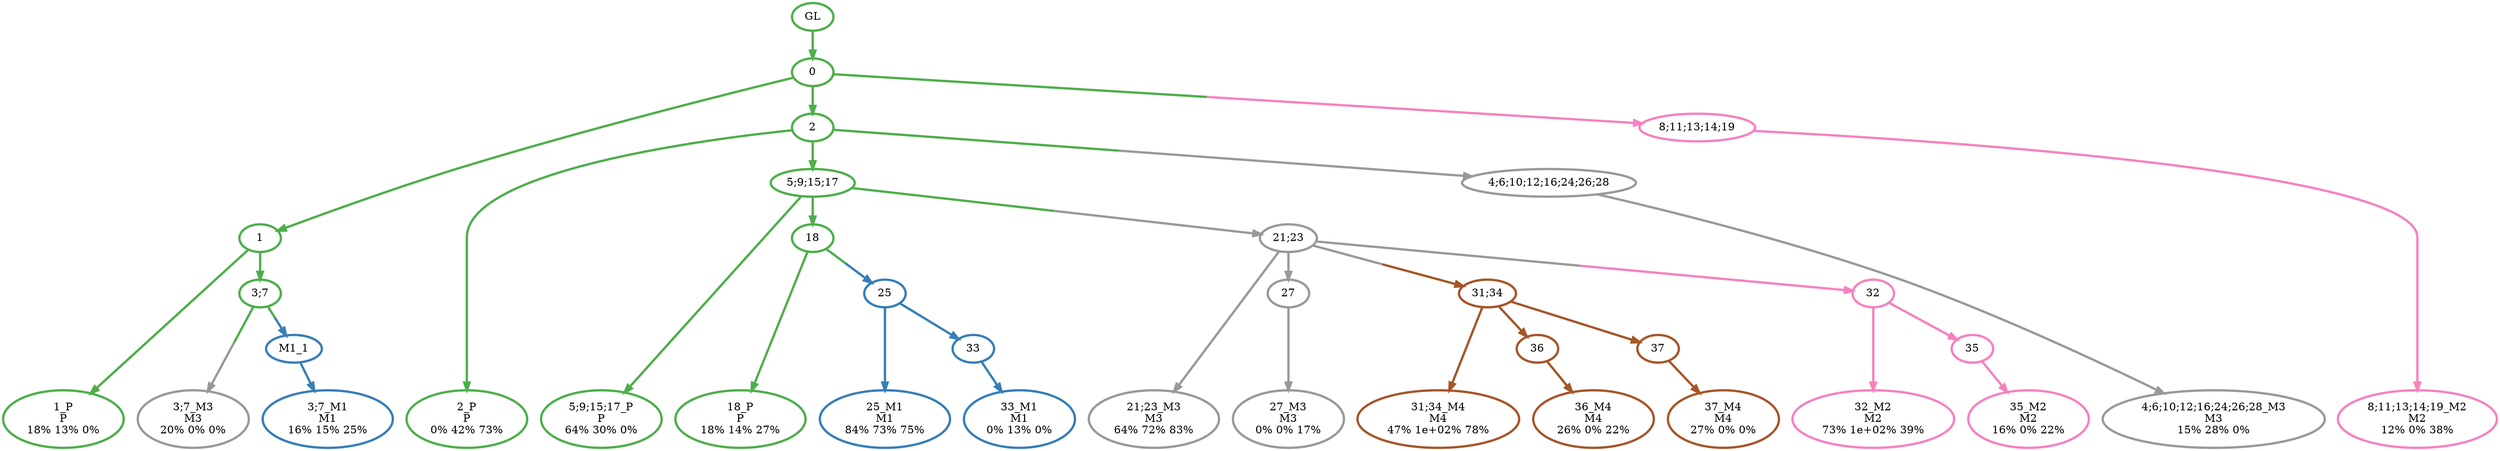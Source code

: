digraph T {
	{
		rank=same
		32 [penwidth=3,colorscheme=set19,color=3,label="1_P\nP\n18% 13% 0%"]
		30 [penwidth=3,colorscheme=set19,color=3,label="2_P\nP\n0% 42% 73%"]
		28 [penwidth=3,colorscheme=set19,color=3,label="5;9;15;17_P\nP\n64% 30% 0%"]
		26 [penwidth=3,colorscheme=set19,color=3,label="18_P\nP\n18% 14% 27%"]
		24 [penwidth=3,colorscheme=set19,color=2,label="3;7_M1\nM1\n16% 15% 25%"]
		23 [penwidth=3,colorscheme=set19,color=2,label="25_M1\nM1\n84% 73% 75%"]
		21 [penwidth=3,colorscheme=set19,color=2,label="33_M1\nM1\n0% 13% 0%"]
		20 [penwidth=3,colorscheme=set19,color=8,label="32_M2\nM2\n73% 1e+02% 39%"]
		18 [penwidth=3,colorscheme=set19,color=8,label="35_M2\nM2\n16% 0% 22%"]
		17 [penwidth=3,colorscheme=set19,color=8,label="8;11;13;14;19_M2\nM2\n12% 0% 38%"]
		16 [penwidth=3,colorscheme=set19,color=9,label="3;7_M3\nM3\n20% 0% 0%"]
		15 [penwidth=3,colorscheme=set19,color=9,label="4;6;10;12;16;24;26;28_M3\nM3\n15% 28% 0%"]
		14 [penwidth=3,colorscheme=set19,color=9,label="21;23_M3\nM3\n64% 72% 83%"]
		12 [penwidth=3,colorscheme=set19,color=9,label="27_M3\nM3\n0% 0% 17%"]
		11 [penwidth=3,colorscheme=set19,color=7,label="31;34_M4\nM4\n47% 1e+02% 78%"]
		9 [penwidth=3,colorscheme=set19,color=7,label="36_M4\nM4\n26% 0% 22%"]
		7 [penwidth=3,colorscheme=set19,color=7,label="37_M4\nM4\n27% 0% 0%"]
	}
	35 [penwidth=3,colorscheme=set19,color=3,label="GL"]
	34 [penwidth=3,colorscheme=set19,color=3,label="0"]
	33 [penwidth=3,colorscheme=set19,color=3,label="1"]
	31 [penwidth=3,colorscheme=set19,color=3,label="2"]
	29 [penwidth=3,colorscheme=set19,color=3,label="5;9;15;17"]
	27 [penwidth=3,colorscheme=set19,color=3,label="18"]
	25 [penwidth=3,colorscheme=set19,color=3,label="3;7"]
	22 [penwidth=3,colorscheme=set19,color=2,label="33"]
	19 [penwidth=3,colorscheme=set19,color=8,label="35"]
	13 [penwidth=3,colorscheme=set19,color=9,label="27"]
	10 [penwidth=3,colorscheme=set19,color=7,label="36"]
	8 [penwidth=3,colorscheme=set19,color=7,label="37"]
	6 [penwidth=3,colorscheme=set19,color=7,label="31;34"]
	5 [penwidth=3,colorscheme=set19,color=8,label="32"]
	4 [penwidth=3,colorscheme=set19,color=9,label="4;6;10;12;16;24;26;28"]
	3 [penwidth=3,colorscheme=set19,color=2,label="25"]
	2 [penwidth=3,colorscheme=set19,color=9,label="21;23"]
	1 [penwidth=3,colorscheme=set19,color=8,label="8;11;13;14;19"]
	0 [penwidth=3,colorscheme=set19,color=2,label="M1_1"]
	35 -> 34 [penwidth=3,colorscheme=set19,color=3]
	34 -> 33 [penwidth=3,colorscheme=set19,color=3]
	34 -> 31 [penwidth=3,colorscheme=set19,color=3]
	34 -> 1 [penwidth=3,colorscheme=set19,color="3;0.5:8"]
	33 -> 32 [penwidth=3,colorscheme=set19,color=3]
	33 -> 25 [penwidth=3,colorscheme=set19,color=3]
	31 -> 30 [penwidth=3,colorscheme=set19,color=3]
	31 -> 29 [penwidth=3,colorscheme=set19,color=3]
	31 -> 4 [penwidth=3,colorscheme=set19,color="3;0.5:9"]
	29 -> 28 [penwidth=3,colorscheme=set19,color=3]
	29 -> 27 [penwidth=3,colorscheme=set19,color=3]
	29 -> 2 [penwidth=3,colorscheme=set19,color="3;0.5:9"]
	27 -> 26 [penwidth=3,colorscheme=set19,color=3]
	27 -> 3 [penwidth=3,colorscheme=set19,color="3;0.5:2"]
	25 -> 16 [penwidth=3,colorscheme=set19,color="3;0.5:9"]
	25 -> 0 [penwidth=3,colorscheme=set19,color="3;0.5:2"]
	22 -> 21 [penwidth=3,colorscheme=set19,color=2]
	19 -> 18 [penwidth=3,colorscheme=set19,color=8]
	13 -> 12 [penwidth=3,colorscheme=set19,color=9]
	10 -> 9 [penwidth=3,colorscheme=set19,color=7]
	8 -> 7 [penwidth=3,colorscheme=set19,color=7]
	6 -> 11 [penwidth=3,colorscheme=set19,color=7]
	6 -> 10 [penwidth=3,colorscheme=set19,color=7]
	6 -> 8 [penwidth=3,colorscheme=set19,color=7]
	5 -> 20 [penwidth=3,colorscheme=set19,color=8]
	5 -> 19 [penwidth=3,colorscheme=set19,color=8]
	4 -> 15 [penwidth=3,colorscheme=set19,color=9]
	3 -> 23 [penwidth=3,colorscheme=set19,color=2]
	3 -> 22 [penwidth=3,colorscheme=set19,color=2]
	2 -> 14 [penwidth=3,colorscheme=set19,color=9]
	2 -> 13 [penwidth=3,colorscheme=set19,color=9]
	2 -> 6 [penwidth=3,colorscheme=set19,color="9;0.5:7"]
	2 -> 5 [penwidth=3,colorscheme=set19,color="9;0.5:8"]
	1 -> 17 [penwidth=3,colorscheme=set19,color=8]
	0 -> 24 [penwidth=3,colorscheme=set19,color=2]
}
